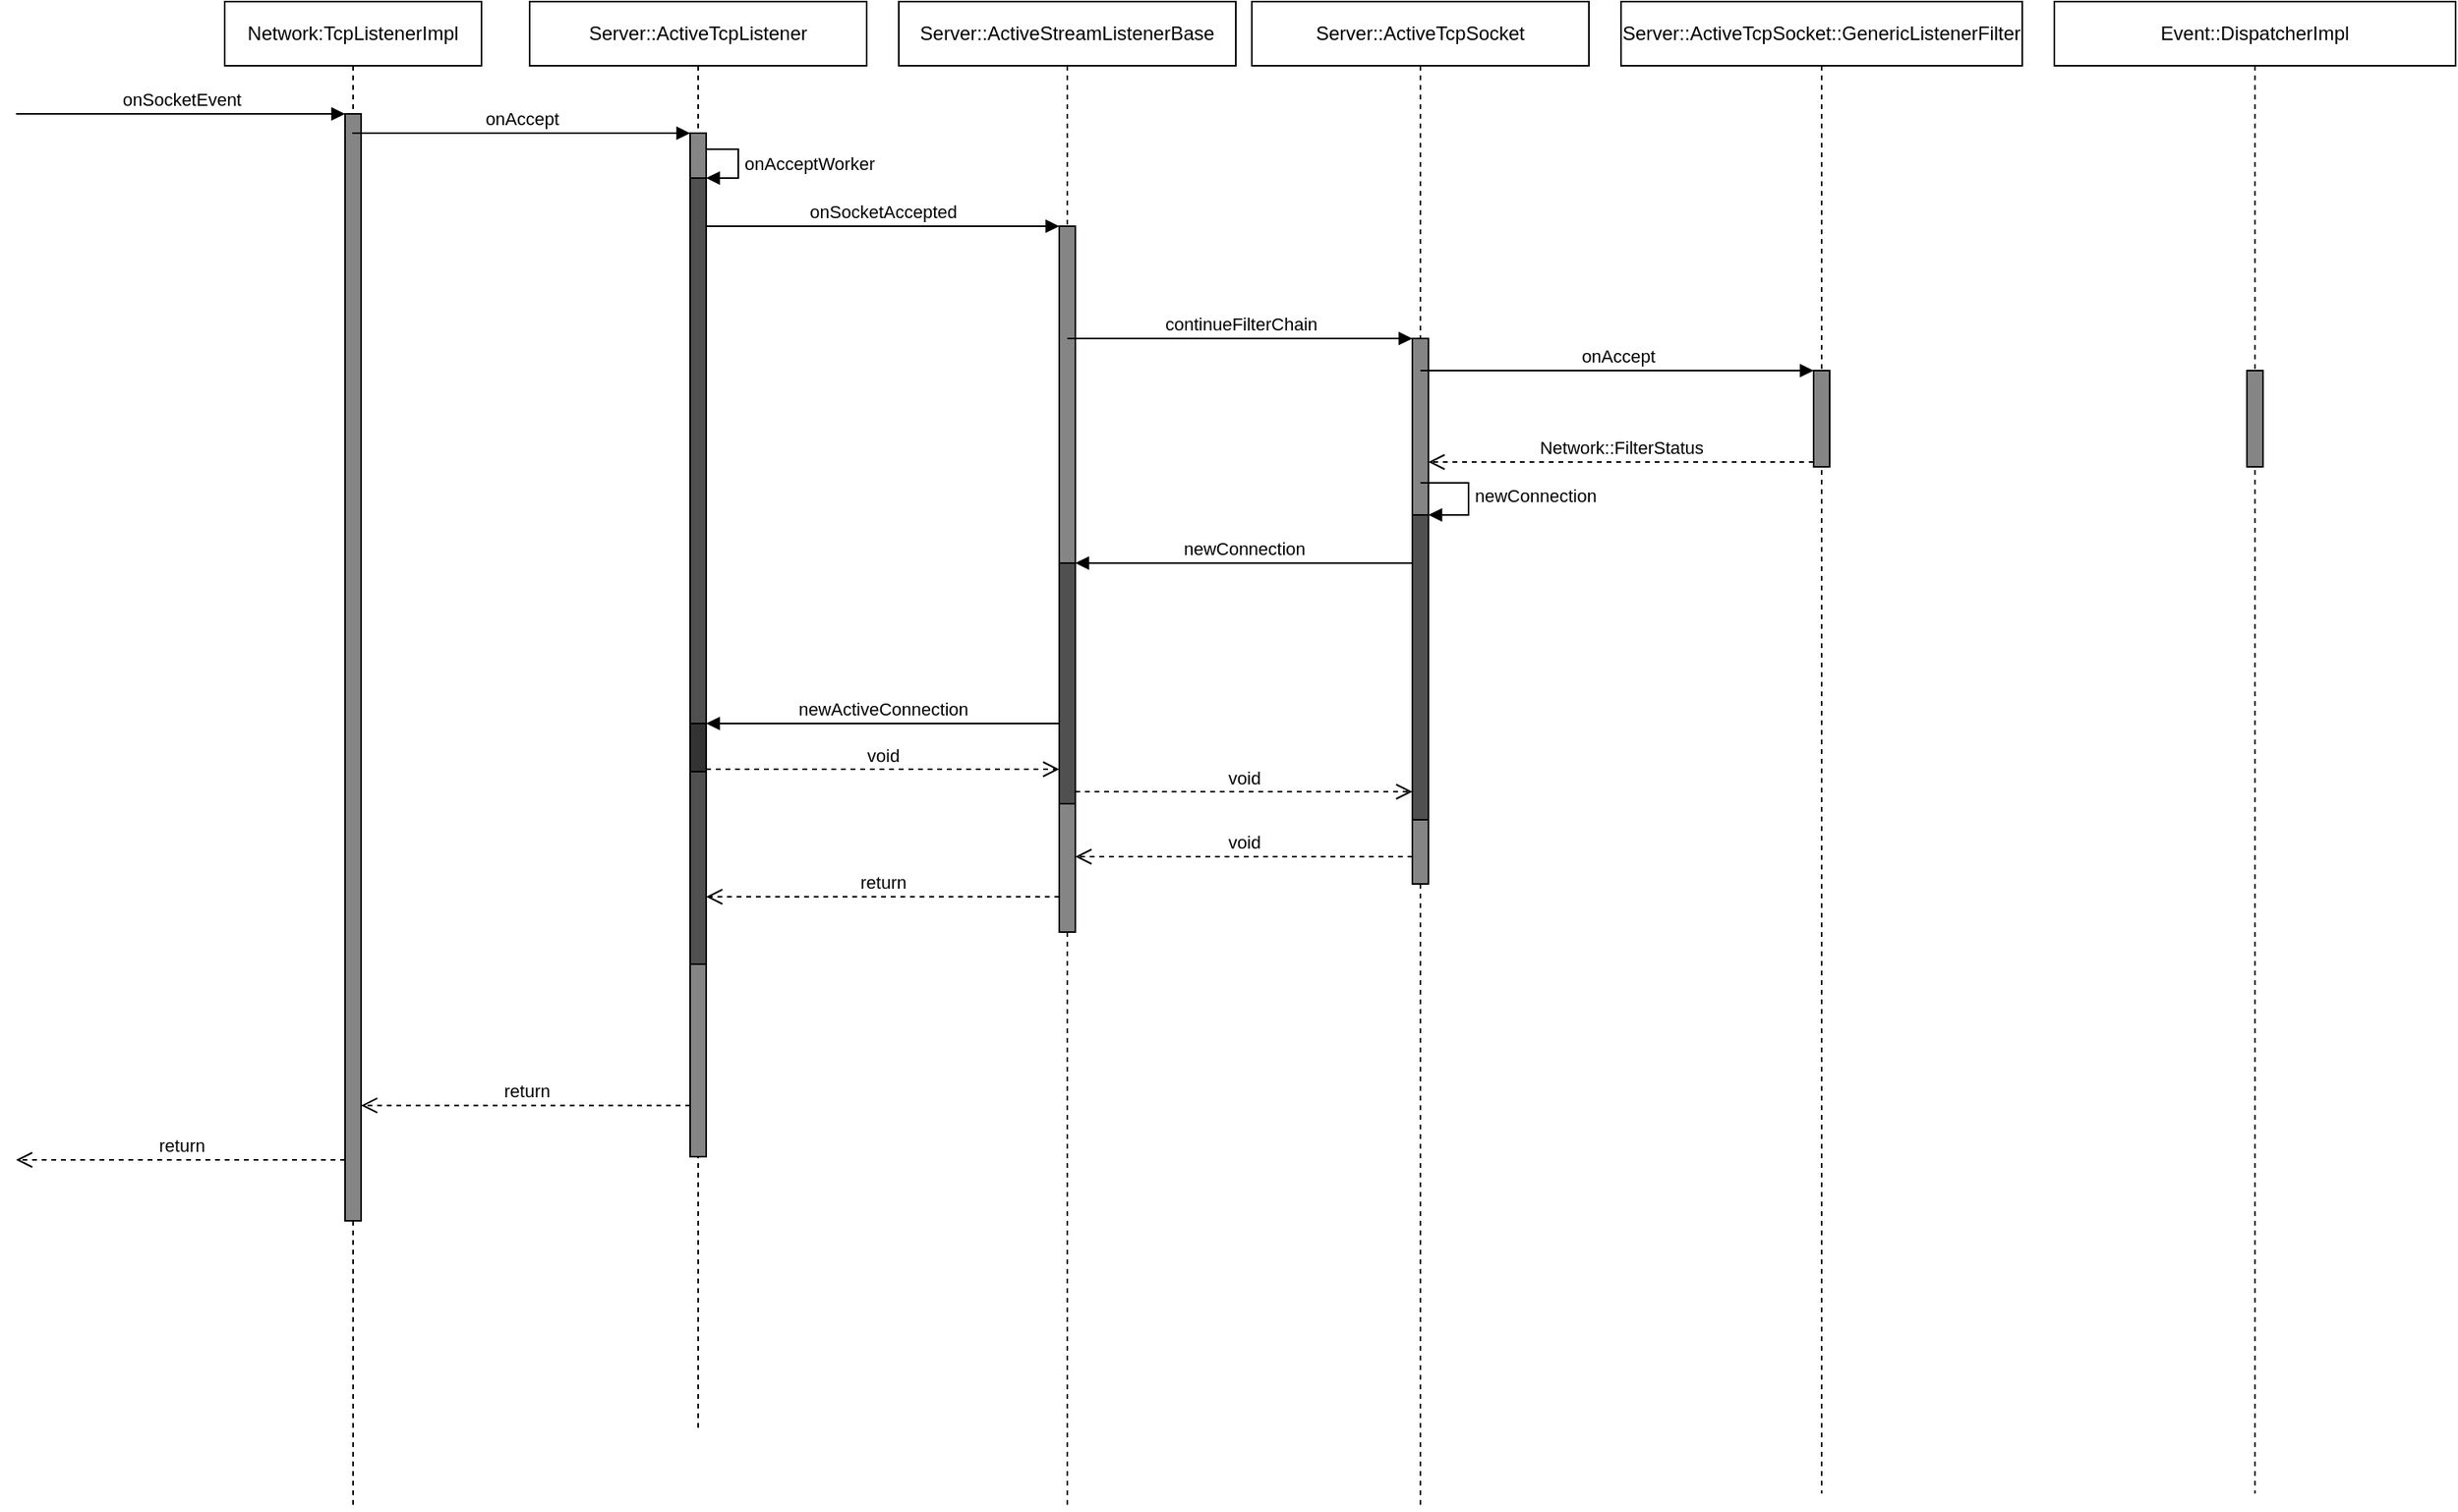 <mxfile version="17.1.3" type="github">
  <diagram id="Rx53lf6qhBVuKlyR0qwF" name="Page-1">
    <mxGraphModel dx="2485" dy="909" grid="1" gridSize="10" guides="1" tooltips="1" connect="1" arrows="1" fold="1" page="1" pageScale="1" pageWidth="850" pageHeight="1100" math="0" shadow="0">
      <root>
        <mxCell id="0" />
        <mxCell id="1" parent="0" />
        <mxCell id="oxs4wpGbw0wFUrqZdwVd-3" value="Server::ActiveTcpListener" style="shape=umlLifeline;perimeter=lifelinePerimeter;whiteSpace=wrap;html=1;container=1;collapsible=0;recursiveResize=0;outlineConnect=0;" parent="1" vertex="1">
          <mxGeometry x="160" y="130" width="210" height="890" as="geometry" />
        </mxCell>
        <mxCell id="oxs4wpGbw0wFUrqZdwVd-17" value="" style="html=1;points=[];perimeter=orthogonalPerimeter;strokeColor=default;fillColor=#858585;" parent="oxs4wpGbw0wFUrqZdwVd-3" vertex="1">
          <mxGeometry x="100" y="82" width="10" height="638" as="geometry" />
        </mxCell>
        <mxCell id="oxs4wpGbw0wFUrqZdwVd-22" value="" style="html=1;points=[];perimeter=orthogonalPerimeter;fillColor=#505050;" parent="oxs4wpGbw0wFUrqZdwVd-3" vertex="1">
          <mxGeometry x="100" y="110" width="10" height="490" as="geometry" />
        </mxCell>
        <mxCell id="oxs4wpGbw0wFUrqZdwVd-23" value="onAcceptWorker" style="edgeStyle=orthogonalEdgeStyle;html=1;align=left;spacingLeft=2;endArrow=block;rounded=0;entryX=1;entryY=0;" parent="oxs4wpGbw0wFUrqZdwVd-3" target="oxs4wpGbw0wFUrqZdwVd-22" edge="1">
          <mxGeometry relative="1" as="geometry">
            <mxPoint x="110" y="92" as="sourcePoint" />
            <Array as="points">
              <mxPoint x="130" y="92" />
            </Array>
          </mxGeometry>
        </mxCell>
        <mxCell id="rn_TyoC19n6ciJYK-s3--7" value="" style="html=1;points=[];perimeter=orthogonalPerimeter;fillColor=#333333;" vertex="1" parent="oxs4wpGbw0wFUrqZdwVd-3">
          <mxGeometry x="100" y="450" width="10" height="30" as="geometry" />
        </mxCell>
        <mxCell id="oxs4wpGbw0wFUrqZdwVd-7" value="Network:TcpListenerImpl" style="shape=umlLifeline;perimeter=lifelinePerimeter;whiteSpace=wrap;html=1;container=1;collapsible=0;recursiveResize=0;outlineConnect=0;" parent="1" vertex="1">
          <mxGeometry x="-30" y="130" width="160" height="940" as="geometry" />
        </mxCell>
        <mxCell id="oxs4wpGbw0wFUrqZdwVd-14" value="onSocketEvent" style="html=1;verticalAlign=bottom;endArrow=block;entryX=0;entryY=0;rounded=0;" parent="oxs4wpGbw0wFUrqZdwVd-7" target="oxs4wpGbw0wFUrqZdwVd-13" edge="1">
          <mxGeometry relative="1" as="geometry">
            <mxPoint x="-130" y="70" as="sourcePoint" />
          </mxGeometry>
        </mxCell>
        <mxCell id="oxs4wpGbw0wFUrqZdwVd-15" value="return" style="html=1;verticalAlign=bottom;endArrow=open;dashed=1;endSize=8;exitX=0;exitY=0.945;rounded=0;exitDx=0;exitDy=0;exitPerimeter=0;" parent="oxs4wpGbw0wFUrqZdwVd-7" source="oxs4wpGbw0wFUrqZdwVd-13" edge="1">
          <mxGeometry relative="1" as="geometry">
            <mxPoint x="-130" y="722" as="targetPoint" />
          </mxGeometry>
        </mxCell>
        <mxCell id="oxs4wpGbw0wFUrqZdwVd-13" value="" style="html=1;points=[];perimeter=orthogonalPerimeter;fillColor=#858585;" parent="oxs4wpGbw0wFUrqZdwVd-7" vertex="1">
          <mxGeometry x="75" y="70" width="10" height="690" as="geometry" />
        </mxCell>
        <mxCell id="oxs4wpGbw0wFUrqZdwVd-18" value="onAccept" style="html=1;verticalAlign=bottom;endArrow=block;entryX=0;entryY=0;rounded=0;" parent="1" target="oxs4wpGbw0wFUrqZdwVd-17" edge="1">
          <mxGeometry relative="1" as="geometry">
            <mxPoint x="49.5" y="212" as="sourcePoint" />
          </mxGeometry>
        </mxCell>
        <mxCell id="oxs4wpGbw0wFUrqZdwVd-19" value="return" style="html=1;verticalAlign=bottom;endArrow=open;dashed=1;endSize=8;exitX=0;exitY=0.95;rounded=0;" parent="1" source="oxs4wpGbw0wFUrqZdwVd-17" target="oxs4wpGbw0wFUrqZdwVd-13" edge="1">
          <mxGeometry relative="1" as="geometry">
            <mxPoint x="49.5" y="288" as="targetPoint" />
          </mxGeometry>
        </mxCell>
        <mxCell id="oxs4wpGbw0wFUrqZdwVd-20" value="Server::ActiveStreamListenerBase" style="shape=umlLifeline;perimeter=lifelinePerimeter;whiteSpace=wrap;html=1;container=1;collapsible=0;recursiveResize=0;outlineConnect=0;" parent="1" vertex="1">
          <mxGeometry x="390" y="130" width="210" height="940" as="geometry" />
        </mxCell>
        <mxCell id="oxs4wpGbw0wFUrqZdwVd-26" value="" style="html=1;points=[];perimeter=orthogonalPerimeter;strokeColor=default;fillColor=#858585;" parent="oxs4wpGbw0wFUrqZdwVd-20" vertex="1">
          <mxGeometry x="100" y="140" width="10" height="440" as="geometry" />
        </mxCell>
        <mxCell id="rn_TyoC19n6ciJYK-s3--2" value="" style="html=1;points=[];perimeter=orthogonalPerimeter;fillColor=#505050;" vertex="1" parent="oxs4wpGbw0wFUrqZdwVd-20">
          <mxGeometry x="100" y="350" width="10" height="150" as="geometry" />
        </mxCell>
        <mxCell id="oxs4wpGbw0wFUrqZdwVd-27" value="onSocketAccepted" style="html=1;verticalAlign=bottom;endArrow=block;entryX=0;entryY=0;rounded=0;" parent="1" target="oxs4wpGbw0wFUrqZdwVd-26" edge="1">
          <mxGeometry relative="1" as="geometry">
            <mxPoint x="270" y="270" as="sourcePoint" />
          </mxGeometry>
        </mxCell>
        <mxCell id="oxs4wpGbw0wFUrqZdwVd-28" value="return" style="html=1;verticalAlign=bottom;endArrow=open;dashed=1;endSize=8;exitX=0;exitY=0.95;rounded=0;" parent="1" source="oxs4wpGbw0wFUrqZdwVd-26" target="oxs4wpGbw0wFUrqZdwVd-22" edge="1">
          <mxGeometry relative="1" as="geometry">
            <mxPoint x="420" y="332" as="targetPoint" />
          </mxGeometry>
        </mxCell>
        <mxCell id="oxs4wpGbw0wFUrqZdwVd-29" value="Server::ActiveTcpSocket" style="shape=umlLifeline;perimeter=lifelinePerimeter;whiteSpace=wrap;html=1;container=1;collapsible=0;recursiveResize=0;outlineConnect=0;" parent="1" vertex="1">
          <mxGeometry x="610" y="130" width="210" height="940" as="geometry" />
        </mxCell>
        <mxCell id="oxs4wpGbw0wFUrqZdwVd-31" value="" style="html=1;points=[];perimeter=orthogonalPerimeter;strokeColor=default;fillColor=#858585;" parent="oxs4wpGbw0wFUrqZdwVd-29" vertex="1">
          <mxGeometry x="100" y="210" width="10" height="340" as="geometry" />
        </mxCell>
        <mxCell id="rn_TyoC19n6ciJYK-s3--5" value="" style="html=1;points=[];perimeter=orthogonalPerimeter;fillColor=#505050;" vertex="1" parent="oxs4wpGbw0wFUrqZdwVd-29">
          <mxGeometry x="100" y="320" width="10" height="190" as="geometry" />
        </mxCell>
        <mxCell id="rn_TyoC19n6ciJYK-s3--6" value="newConnection" style="edgeStyle=orthogonalEdgeStyle;html=1;align=left;spacingLeft=2;endArrow=block;rounded=0;entryX=1;entryY=0;" edge="1" target="rn_TyoC19n6ciJYK-s3--5" parent="oxs4wpGbw0wFUrqZdwVd-29">
          <mxGeometry relative="1" as="geometry">
            <mxPoint x="105" y="300" as="sourcePoint" />
            <Array as="points">
              <mxPoint x="135" y="300" />
            </Array>
          </mxGeometry>
        </mxCell>
        <mxCell id="oxs4wpGbw0wFUrqZdwVd-32" value="continueFilterChain" style="html=1;verticalAlign=bottom;endArrow=block;entryX=0;entryY=0;rounded=0;" parent="1" source="oxs4wpGbw0wFUrqZdwVd-20" target="oxs4wpGbw0wFUrqZdwVd-31" edge="1">
          <mxGeometry relative="1" as="geometry">
            <mxPoint x="500" y="335" as="sourcePoint" />
          </mxGeometry>
        </mxCell>
        <mxCell id="oxs4wpGbw0wFUrqZdwVd-33" value="void" style="html=1;verticalAlign=bottom;endArrow=open;dashed=1;endSize=8;exitX=0;exitY=0.95;rounded=0;" parent="1" source="oxs4wpGbw0wFUrqZdwVd-31" target="oxs4wpGbw0wFUrqZdwVd-26" edge="1">
          <mxGeometry relative="1" as="geometry">
            <mxPoint x="640" y="411" as="targetPoint" />
          </mxGeometry>
        </mxCell>
        <mxCell id="oxs4wpGbw0wFUrqZdwVd-34" value="Server::ActiveTcpSocket::GenericListenerFilter" style="shape=umlLifeline;perimeter=lifelinePerimeter;whiteSpace=wrap;html=1;container=1;collapsible=0;recursiveResize=0;outlineConnect=0;" parent="1" vertex="1">
          <mxGeometry x="840" y="130" width="250" height="930" as="geometry" />
        </mxCell>
        <mxCell id="oxs4wpGbw0wFUrqZdwVd-36" value="" style="html=1;points=[];perimeter=orthogonalPerimeter;strokeColor=default;fillColor=#858585;" parent="oxs4wpGbw0wFUrqZdwVd-34" vertex="1">
          <mxGeometry x="120" y="230" width="10" height="60" as="geometry" />
        </mxCell>
        <mxCell id="oxs4wpGbw0wFUrqZdwVd-37" value="onAccept" style="html=1;verticalAlign=bottom;endArrow=block;entryX=0;entryY=0;rounded=0;" parent="1" source="oxs4wpGbw0wFUrqZdwVd-29" target="oxs4wpGbw0wFUrqZdwVd-36" edge="1">
          <mxGeometry relative="1" as="geometry">
            <mxPoint x="890" y="360" as="sourcePoint" />
          </mxGeometry>
        </mxCell>
        <mxCell id="oxs4wpGbw0wFUrqZdwVd-38" value="Network::FilterStatus" style="html=1;verticalAlign=bottom;endArrow=open;dashed=1;endSize=8;exitX=0;exitY=0.95;rounded=0;" parent="1" source="oxs4wpGbw0wFUrqZdwVd-36" target="oxs4wpGbw0wFUrqZdwVd-31" edge="1">
          <mxGeometry relative="1" as="geometry">
            <mxPoint x="890" y="436" as="targetPoint" />
          </mxGeometry>
        </mxCell>
        <mxCell id="rn_TyoC19n6ciJYK-s3--3" value="newConnection" style="html=1;verticalAlign=bottom;endArrow=block;entryX=1;entryY=0;rounded=0;" edge="1" target="rn_TyoC19n6ciJYK-s3--2" parent="1" source="oxs4wpGbw0wFUrqZdwVd-31">
          <mxGeometry relative="1" as="geometry">
            <mxPoint x="710" y="501" as="sourcePoint" />
          </mxGeometry>
        </mxCell>
        <mxCell id="rn_TyoC19n6ciJYK-s3--4" value="void" style="html=1;verticalAlign=bottom;endArrow=open;dashed=1;endSize=8;exitX=1;exitY=0.95;rounded=0;" edge="1" source="rn_TyoC19n6ciJYK-s3--2" parent="1" target="rn_TyoC19n6ciJYK-s3--5">
          <mxGeometry relative="1" as="geometry">
            <mxPoint x="710" y="567.5" as="targetPoint" />
          </mxGeometry>
        </mxCell>
        <mxCell id="rn_TyoC19n6ciJYK-s3--8" value="newActiveConnection" style="html=1;verticalAlign=bottom;endArrow=block;entryX=1;entryY=0;rounded=0;" edge="1" target="rn_TyoC19n6ciJYK-s3--7" parent="1" source="rn_TyoC19n6ciJYK-s3--2">
          <mxGeometry relative="1" as="geometry">
            <mxPoint x="330" y="510" as="sourcePoint" />
          </mxGeometry>
        </mxCell>
        <mxCell id="rn_TyoC19n6ciJYK-s3--9" value="void" style="html=1;verticalAlign=bottom;endArrow=open;dashed=1;endSize=8;exitX=1;exitY=0.95;rounded=0;" edge="1" source="rn_TyoC19n6ciJYK-s3--7" parent="1" target="rn_TyoC19n6ciJYK-s3--2">
          <mxGeometry relative="1" as="geometry">
            <mxPoint x="330" y="567" as="targetPoint" />
          </mxGeometry>
        </mxCell>
        <mxCell id="rn_TyoC19n6ciJYK-s3--12" value="Event::DispatcherImpl" style="shape=umlLifeline;perimeter=lifelinePerimeter;whiteSpace=wrap;html=1;container=1;collapsible=0;recursiveResize=0;outlineConnect=0;" vertex="1" parent="1">
          <mxGeometry x="1110" y="130" width="250" height="930" as="geometry" />
        </mxCell>
        <mxCell id="rn_TyoC19n6ciJYK-s3--13" value="" style="html=1;points=[];perimeter=orthogonalPerimeter;strokeColor=default;fillColor=#858585;" vertex="1" parent="rn_TyoC19n6ciJYK-s3--12">
          <mxGeometry x="120" y="230" width="10" height="60" as="geometry" />
        </mxCell>
      </root>
    </mxGraphModel>
  </diagram>
</mxfile>

